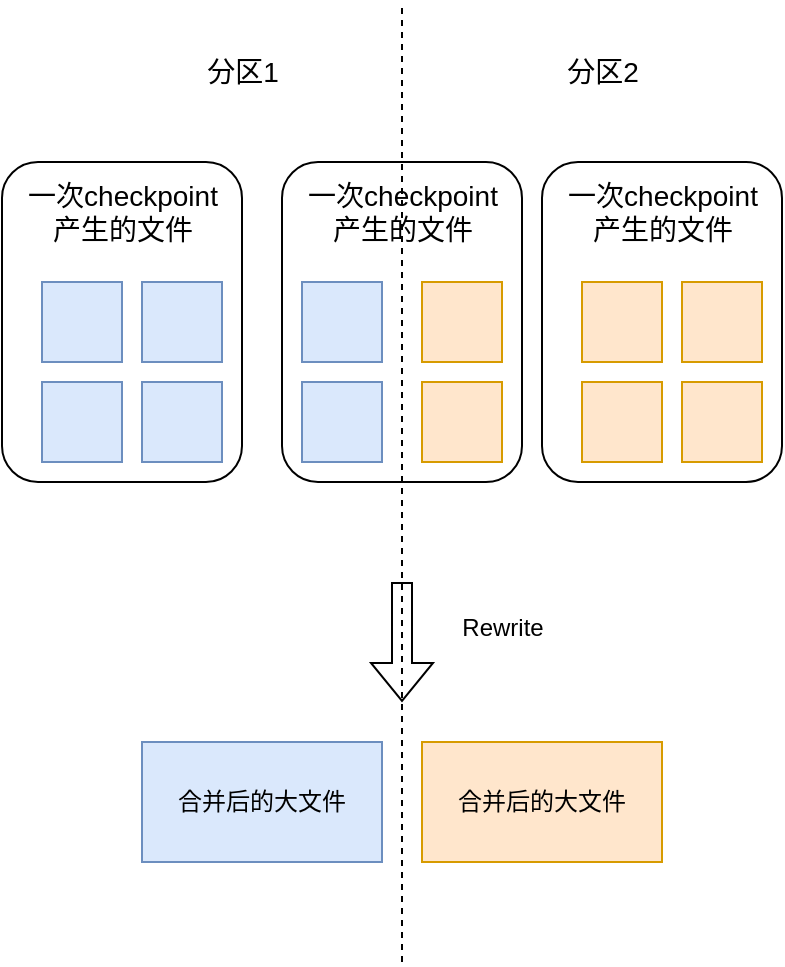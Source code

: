 <mxfile version="21.6.2" type="github">
  <diagram id="C5RBs43oDa-KdzZeNtuy" name="Page-1">
    <mxGraphModel dx="1562" dy="1722" grid="1" gridSize="10" guides="1" tooltips="1" connect="1" arrows="1" fold="1" page="0" pageScale="1" pageWidth="827" pageHeight="1169" background="#ffffff" math="0" shadow="0">
      <root>
        <mxCell id="WIyWlLk6GJQsqaUBKTNV-0" />
        <mxCell id="WIyWlLk6GJQsqaUBKTNV-1" parent="WIyWlLk6GJQsqaUBKTNV-0" />
        <mxCell id="6QxSxjAu7csHrg2v1yGP-13" value="" style="rounded=1;whiteSpace=wrap;html=1;" vertex="1" parent="WIyWlLk6GJQsqaUBKTNV-1">
          <mxGeometry x="300" y="-720" width="120" height="160" as="geometry" />
        </mxCell>
        <mxCell id="6QxSxjAu7csHrg2v1yGP-14" value="" style="rounded=0;whiteSpace=wrap;html=1;fillColor=#dae8fc;strokeColor=#6c8ebf;" vertex="1" parent="WIyWlLk6GJQsqaUBKTNV-1">
          <mxGeometry x="310" y="-660" width="40" height="40" as="geometry" />
        </mxCell>
        <mxCell id="6QxSxjAu7csHrg2v1yGP-15" value="" style="rounded=0;whiteSpace=wrap;html=1;fillColor=#ffe6cc;strokeColor=#d79b00;" vertex="1" parent="WIyWlLk6GJQsqaUBKTNV-1">
          <mxGeometry x="370" y="-660" width="40" height="40" as="geometry" />
        </mxCell>
        <mxCell id="6QxSxjAu7csHrg2v1yGP-16" value="" style="rounded=0;whiteSpace=wrap;html=1;fillColor=#dae8fc;strokeColor=#6c8ebf;" vertex="1" parent="WIyWlLk6GJQsqaUBKTNV-1">
          <mxGeometry x="310" y="-610" width="40" height="40" as="geometry" />
        </mxCell>
        <mxCell id="6QxSxjAu7csHrg2v1yGP-17" value="" style="rounded=0;whiteSpace=wrap;html=1;fillColor=#ffe6cc;strokeColor=#d79b00;" vertex="1" parent="WIyWlLk6GJQsqaUBKTNV-1">
          <mxGeometry x="370" y="-610" width="40" height="40" as="geometry" />
        </mxCell>
        <mxCell id="6QxSxjAu7csHrg2v1yGP-18" value="&lt;font style=&quot;font-size: 14px;&quot;&gt;一次checkpoint&lt;br&gt;产生的文件&lt;/font&gt;" style="text;html=1;align=center;verticalAlign=middle;resizable=0;points=[];autosize=1;strokeColor=none;fillColor=none;" vertex="1" parent="WIyWlLk6GJQsqaUBKTNV-1">
          <mxGeometry x="300" y="-720" width="120" height="50" as="geometry" />
        </mxCell>
        <mxCell id="6QxSxjAu7csHrg2v1yGP-0" value="" style="endArrow=none;dashed=1;html=1;rounded=0;" edge="1" parent="WIyWlLk6GJQsqaUBKTNV-1">
          <mxGeometry width="50" height="50" relative="1" as="geometry">
            <mxPoint x="360" y="-320" as="sourcePoint" />
            <mxPoint x="360" y="-800" as="targetPoint" />
          </mxGeometry>
        </mxCell>
        <mxCell id="6QxSxjAu7csHrg2v1yGP-1" value="" style="rounded=1;whiteSpace=wrap;html=1;" vertex="1" parent="WIyWlLk6GJQsqaUBKTNV-1">
          <mxGeometry x="160" y="-720" width="120" height="160" as="geometry" />
        </mxCell>
        <mxCell id="6QxSxjAu7csHrg2v1yGP-2" value="&lt;font style=&quot;font-size: 14px;&quot;&gt;分区1&lt;/font&gt;" style="text;html=1;align=center;verticalAlign=middle;resizable=0;points=[];autosize=1;strokeColor=none;fillColor=none;" vertex="1" parent="WIyWlLk6GJQsqaUBKTNV-1">
          <mxGeometry x="250" y="-780" width="60" height="30" as="geometry" />
        </mxCell>
        <mxCell id="6QxSxjAu7csHrg2v1yGP-3" value="&lt;font style=&quot;font-size: 14px;&quot;&gt;分区2&lt;/font&gt;" style="text;html=1;align=center;verticalAlign=middle;resizable=0;points=[];autosize=1;strokeColor=none;fillColor=none;" vertex="1" parent="WIyWlLk6GJQsqaUBKTNV-1">
          <mxGeometry x="430" y="-780" width="60" height="30" as="geometry" />
        </mxCell>
        <mxCell id="6QxSxjAu7csHrg2v1yGP-8" value="" style="rounded=0;whiteSpace=wrap;html=1;fillColor=#dae8fc;strokeColor=#6c8ebf;" vertex="1" parent="WIyWlLk6GJQsqaUBKTNV-1">
          <mxGeometry x="180" y="-660" width="40" height="40" as="geometry" />
        </mxCell>
        <mxCell id="6QxSxjAu7csHrg2v1yGP-9" value="" style="rounded=0;whiteSpace=wrap;html=1;fillColor=#dae8fc;strokeColor=#6c8ebf;" vertex="1" parent="WIyWlLk6GJQsqaUBKTNV-1">
          <mxGeometry x="230" y="-660" width="40" height="40" as="geometry" />
        </mxCell>
        <mxCell id="6QxSxjAu7csHrg2v1yGP-10" value="" style="rounded=0;whiteSpace=wrap;html=1;fillColor=#dae8fc;strokeColor=#6c8ebf;" vertex="1" parent="WIyWlLk6GJQsqaUBKTNV-1">
          <mxGeometry x="180" y="-610" width="40" height="40" as="geometry" />
        </mxCell>
        <mxCell id="6QxSxjAu7csHrg2v1yGP-11" value="" style="rounded=0;whiteSpace=wrap;html=1;fillColor=#dae8fc;strokeColor=#6c8ebf;" vertex="1" parent="WIyWlLk6GJQsqaUBKTNV-1">
          <mxGeometry x="230" y="-610" width="40" height="40" as="geometry" />
        </mxCell>
        <mxCell id="6QxSxjAu7csHrg2v1yGP-12" value="&lt;font style=&quot;font-size: 14px;&quot;&gt;一次checkpoint&lt;br&gt;产生的文件&lt;/font&gt;" style="text;html=1;align=center;verticalAlign=middle;resizable=0;points=[];autosize=1;strokeColor=none;fillColor=none;" vertex="1" parent="WIyWlLk6GJQsqaUBKTNV-1">
          <mxGeometry x="160" y="-720" width="120" height="50" as="geometry" />
        </mxCell>
        <mxCell id="6QxSxjAu7csHrg2v1yGP-19" value="" style="rounded=1;whiteSpace=wrap;html=1;" vertex="1" parent="WIyWlLk6GJQsqaUBKTNV-1">
          <mxGeometry x="430" y="-720" width="120" height="160" as="geometry" />
        </mxCell>
        <mxCell id="6QxSxjAu7csHrg2v1yGP-20" value="" style="rounded=0;whiteSpace=wrap;html=1;fillColor=#ffe6cc;strokeColor=#d79b00;" vertex="1" parent="WIyWlLk6GJQsqaUBKTNV-1">
          <mxGeometry x="450" y="-660" width="40" height="40" as="geometry" />
        </mxCell>
        <mxCell id="6QxSxjAu7csHrg2v1yGP-21" value="" style="rounded=0;whiteSpace=wrap;html=1;fillColor=#ffe6cc;strokeColor=#d79b00;" vertex="1" parent="WIyWlLk6GJQsqaUBKTNV-1">
          <mxGeometry x="500" y="-660" width="40" height="40" as="geometry" />
        </mxCell>
        <mxCell id="6QxSxjAu7csHrg2v1yGP-22" value="" style="rounded=0;whiteSpace=wrap;html=1;fillColor=#ffe6cc;strokeColor=#d79b00;" vertex="1" parent="WIyWlLk6GJQsqaUBKTNV-1">
          <mxGeometry x="450" y="-610" width="40" height="40" as="geometry" />
        </mxCell>
        <mxCell id="6QxSxjAu7csHrg2v1yGP-23" value="" style="rounded=0;whiteSpace=wrap;html=1;fillColor=#ffe6cc;strokeColor=#d79b00;" vertex="1" parent="WIyWlLk6GJQsqaUBKTNV-1">
          <mxGeometry x="500" y="-610" width="40" height="40" as="geometry" />
        </mxCell>
        <mxCell id="6QxSxjAu7csHrg2v1yGP-24" value="&lt;font style=&quot;font-size: 14px;&quot;&gt;一次checkpoint&lt;br&gt;产生的文件&lt;/font&gt;" style="text;html=1;align=center;verticalAlign=middle;resizable=0;points=[];autosize=1;strokeColor=none;fillColor=none;" vertex="1" parent="WIyWlLk6GJQsqaUBKTNV-1">
          <mxGeometry x="430" y="-720" width="120" height="50" as="geometry" />
        </mxCell>
        <mxCell id="6QxSxjAu7csHrg2v1yGP-25" value="" style="shape=flexArrow;endArrow=classic;html=1;rounded=0;" edge="1" parent="WIyWlLk6GJQsqaUBKTNV-1">
          <mxGeometry width="50" height="50" relative="1" as="geometry">
            <mxPoint x="360" y="-510" as="sourcePoint" />
            <mxPoint x="360" y="-450" as="targetPoint" />
          </mxGeometry>
        </mxCell>
        <mxCell id="6QxSxjAu7csHrg2v1yGP-26" value="Rewrite" style="text;html=1;align=center;verticalAlign=middle;resizable=0;points=[];autosize=1;strokeColor=none;fillColor=none;shadow=0;" vertex="1" parent="WIyWlLk6GJQsqaUBKTNV-1">
          <mxGeometry x="380" y="-502" width="60" height="30" as="geometry" />
        </mxCell>
        <mxCell id="6QxSxjAu7csHrg2v1yGP-27" value="合并后的大文件" style="rounded=0;whiteSpace=wrap;html=1;fillColor=#dae8fc;strokeColor=#6c8ebf;" vertex="1" parent="WIyWlLk6GJQsqaUBKTNV-1">
          <mxGeometry x="230" y="-430" width="120" height="60" as="geometry" />
        </mxCell>
        <mxCell id="6QxSxjAu7csHrg2v1yGP-28" value="合并后的大文件" style="rounded=0;whiteSpace=wrap;html=1;fillColor=#ffe6cc;strokeColor=#d79b00;" vertex="1" parent="WIyWlLk6GJQsqaUBKTNV-1">
          <mxGeometry x="370" y="-430" width="120" height="60" as="geometry" />
        </mxCell>
      </root>
    </mxGraphModel>
  </diagram>
</mxfile>
